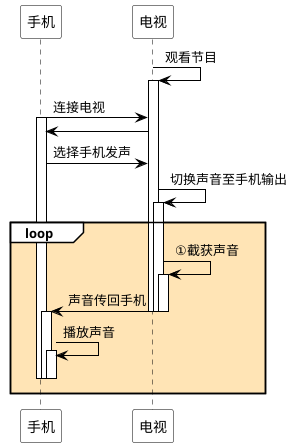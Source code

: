 @startuml
skinparam sequence {
	ArrowColor Black
	ActorBorderColor Black
	LifeLineBorderColor Black
	LifeLineBackgroundColor White

	ParticipantBorderColor Black
	ParticipantBackgroundColor White
	ParticipantFontColor Black

	BoxBorderColor Black
	BoxBackgroundColor Transparent

	GroupBorderColor Black
	GroupBackgroundColor White
}

participant "手机" as phone
participant "电视" as tv

tv -> tv:观看节目
activate tv

phone -> tv:连接电视
activate phone
tv -> phone

phone -> tv:选择手机发声
tv -> tv:切换声音至手机输出
activate tv

loop #ffe4b5
tv -> tv: ①截获声音
activate tv
tv -> phone:声音传回手机
deactivate tv
deactivate tv
deactivate tv
activate phone
phone -> phone:播放声音
activate phone
deactivate phone
deactivate phone
deactivate phone
end



@enduml